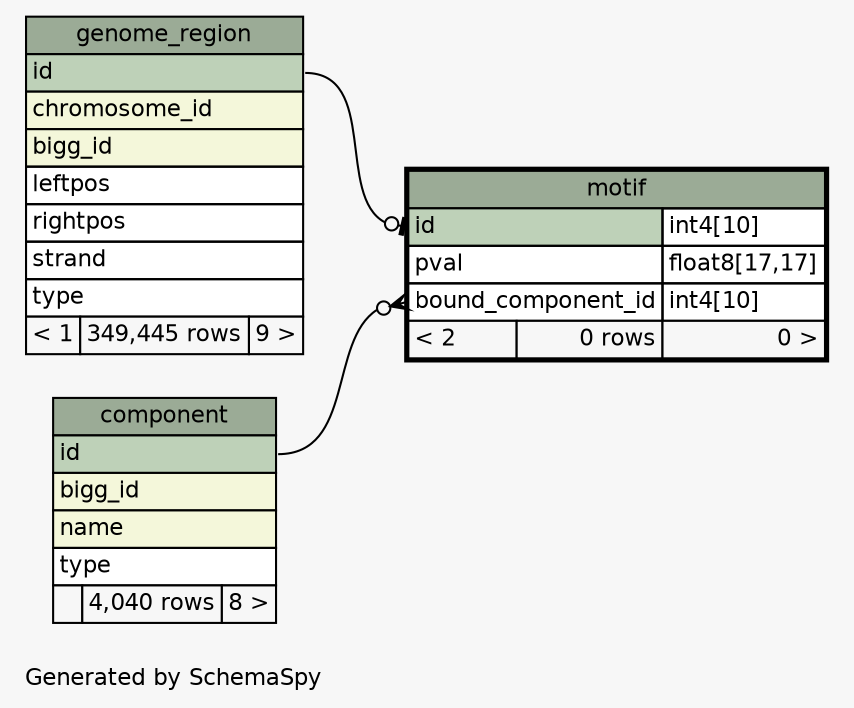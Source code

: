// dot 2.38.0 on Mac OS X 10.10.3
// SchemaSpy rev 590
digraph "oneDegreeRelationshipsDiagram" {
  graph [
    rankdir="RL"
    bgcolor="#f7f7f7"
    label="\nGenerated by SchemaSpy"
    labeljust="l"
    nodesep="0.18"
    ranksep="0.46"
    fontname="Helvetica"
    fontsize="11"
  ];
  node [
    fontname="Helvetica"
    fontsize="11"
    shape="plaintext"
  ];
  edge [
    arrowsize="0.8"
  ];
  "motif":"bound_component_id":w -> "component":"id":e [arrowhead=none dir=back arrowtail=crowodot];
  "motif":"id":w -> "genome_region":"id":e [arrowhead=none dir=back arrowtail=teeodot];
  "component" [
    label=<
    <TABLE BORDER="0" CELLBORDER="1" CELLSPACING="0" BGCOLOR="#ffffff">
      <TR><TD COLSPAN="3" BGCOLOR="#9bab96" ALIGN="CENTER">component</TD></TR>
      <TR><TD PORT="id" COLSPAN="3" BGCOLOR="#bed1b8" ALIGN="LEFT">id</TD></TR>
      <TR><TD PORT="bigg_id" COLSPAN="3" BGCOLOR="#f4f7da" ALIGN="LEFT">bigg_id</TD></TR>
      <TR><TD PORT="name" COLSPAN="3" BGCOLOR="#f4f7da" ALIGN="LEFT">name</TD></TR>
      <TR><TD PORT="type" COLSPAN="3" ALIGN="LEFT">type</TD></TR>
      <TR><TD ALIGN="LEFT" BGCOLOR="#f7f7f7">  </TD><TD ALIGN="RIGHT" BGCOLOR="#f7f7f7">4,040 rows</TD><TD ALIGN="RIGHT" BGCOLOR="#f7f7f7">8 &gt;</TD></TR>
    </TABLE>>
    URL="component.html"
    tooltip="component"
  ];
  "genome_region" [
    label=<
    <TABLE BORDER="0" CELLBORDER="1" CELLSPACING="0" BGCOLOR="#ffffff">
      <TR><TD COLSPAN="3" BGCOLOR="#9bab96" ALIGN="CENTER">genome_region</TD></TR>
      <TR><TD PORT="id" COLSPAN="3" BGCOLOR="#bed1b8" ALIGN="LEFT">id</TD></TR>
      <TR><TD PORT="chromosome_id" COLSPAN="3" BGCOLOR="#f4f7da" ALIGN="LEFT">chromosome_id</TD></TR>
      <TR><TD PORT="bigg_id" COLSPAN="3" BGCOLOR="#f4f7da" ALIGN="LEFT">bigg_id</TD></TR>
      <TR><TD PORT="leftpos" COLSPAN="3" ALIGN="LEFT">leftpos</TD></TR>
      <TR><TD PORT="rightpos" COLSPAN="3" ALIGN="LEFT">rightpos</TD></TR>
      <TR><TD PORT="strand" COLSPAN="3" ALIGN="LEFT">strand</TD></TR>
      <TR><TD PORT="type" COLSPAN="3" ALIGN="LEFT">type</TD></TR>
      <TR><TD ALIGN="LEFT" BGCOLOR="#f7f7f7">&lt; 1</TD><TD ALIGN="RIGHT" BGCOLOR="#f7f7f7">349,445 rows</TD><TD ALIGN="RIGHT" BGCOLOR="#f7f7f7">9 &gt;</TD></TR>
    </TABLE>>
    URL="genome_region.html"
    tooltip="genome_region"
  ];
  "motif" [
    label=<
    <TABLE BORDER="2" CELLBORDER="1" CELLSPACING="0" BGCOLOR="#ffffff">
      <TR><TD COLSPAN="3" BGCOLOR="#9bab96" ALIGN="CENTER">motif</TD></TR>
      <TR><TD PORT="id" COLSPAN="2" BGCOLOR="#bed1b8" ALIGN="LEFT">id</TD><TD PORT="id.type" ALIGN="LEFT">int4[10]</TD></TR>
      <TR><TD PORT="pval" COLSPAN="2" ALIGN="LEFT">pval</TD><TD PORT="pval.type" ALIGN="LEFT">float8[17,17]</TD></TR>
      <TR><TD PORT="bound_component_id" COLSPAN="2" ALIGN="LEFT">bound_component_id</TD><TD PORT="bound_component_id.type" ALIGN="LEFT">int4[10]</TD></TR>
      <TR><TD ALIGN="LEFT" BGCOLOR="#f7f7f7">&lt; 2</TD><TD ALIGN="RIGHT" BGCOLOR="#f7f7f7">0 rows</TD><TD ALIGN="RIGHT" BGCOLOR="#f7f7f7">0 &gt;</TD></TR>
    </TABLE>>
    URL="motif.html"
    tooltip="motif"
  ];
}

